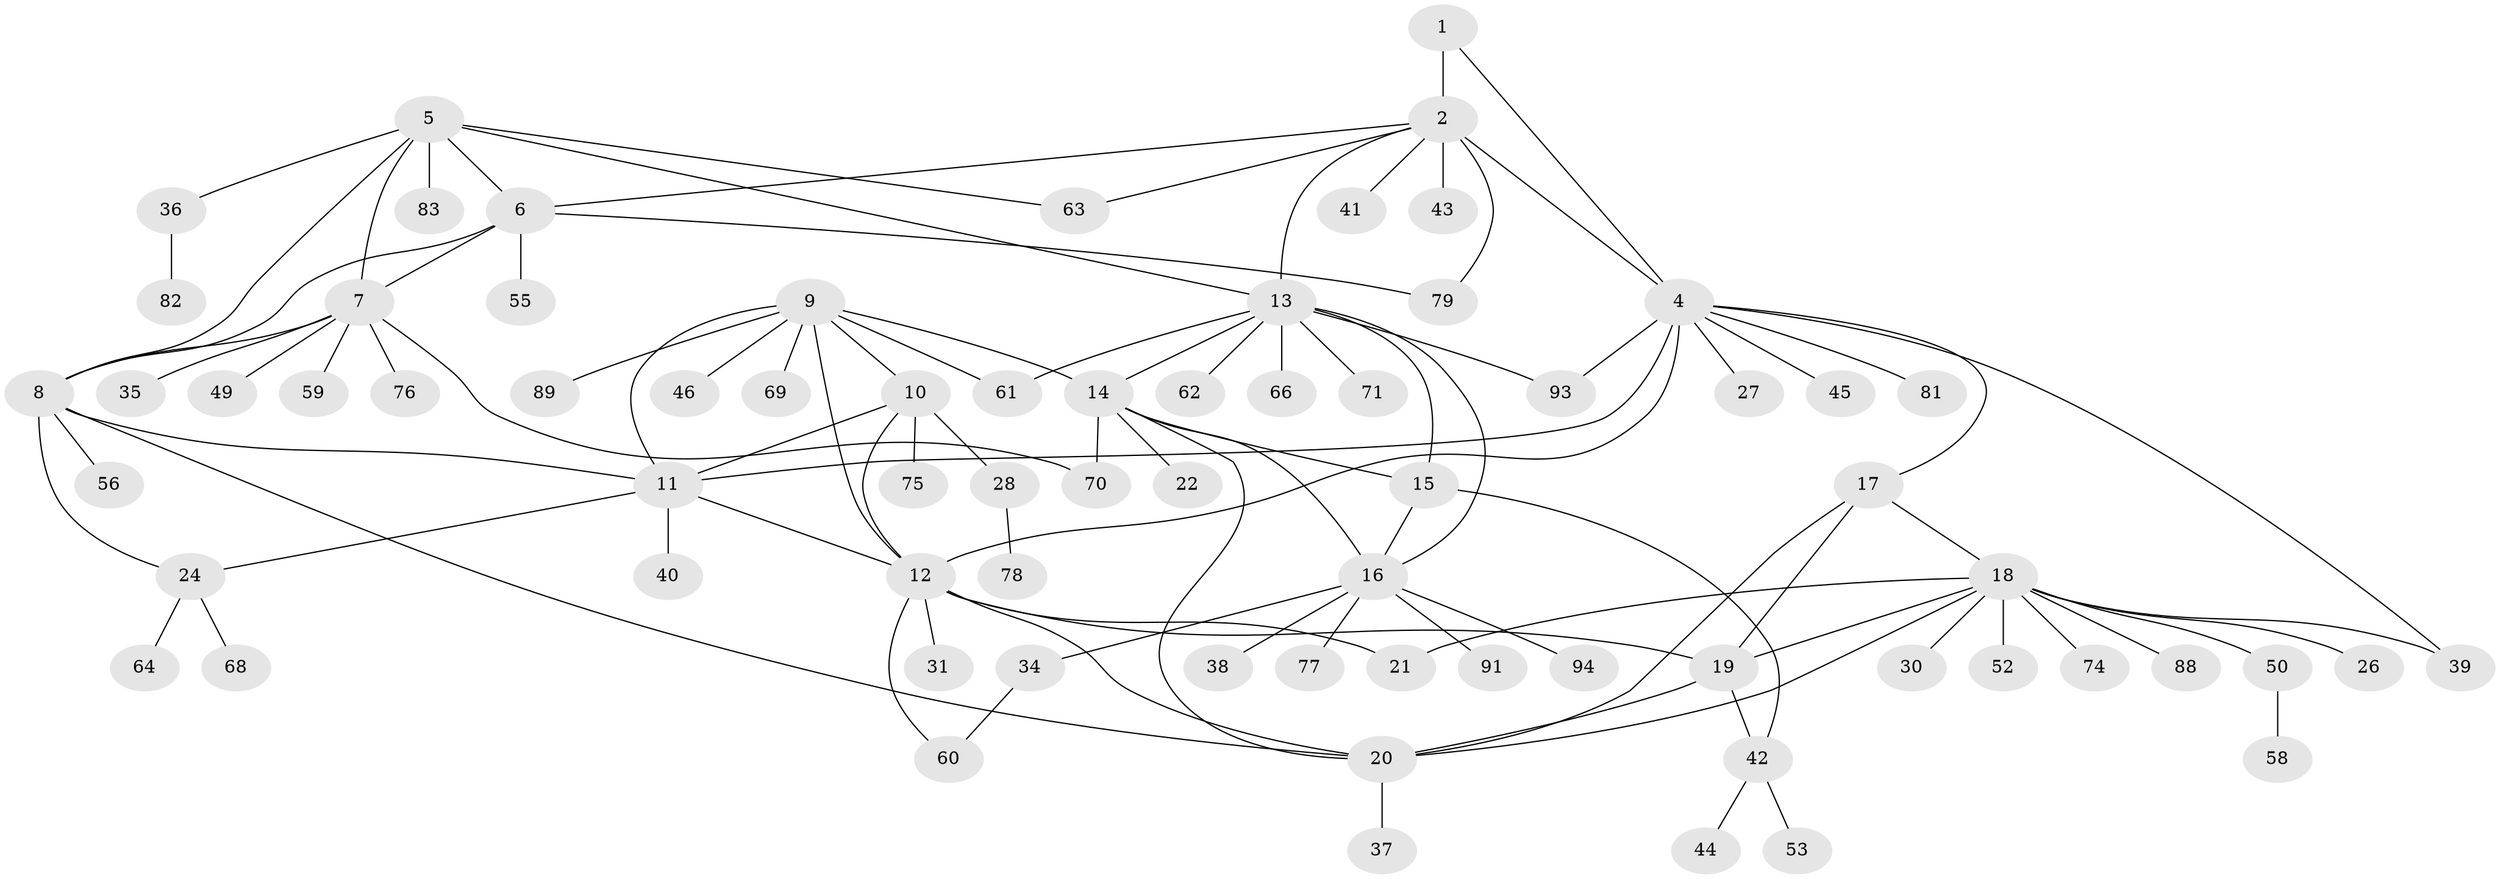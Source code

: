 // original degree distribution, {4: 0.06382978723404255, 5: 0.031914893617021274, 7: 0.010638297872340425, 11: 0.02127659574468085, 8: 0.06382978723404255, 9: 0.02127659574468085, 6: 0.02127659574468085, 10: 0.010638297872340425, 2: 0.20212765957446807, 1: 0.5212765957446809, 3: 0.031914893617021274}
// Generated by graph-tools (version 1.1) at 2025/11/02/27/25 16:11:30]
// undirected, 72 vertices, 102 edges
graph export_dot {
graph [start="1"]
  node [color=gray90,style=filled];
  1 [super="+86"];
  2 [super="+3"];
  4 [super="+47"];
  5 [super="+23"];
  6 [super="+54"];
  7 [super="+48"];
  8 [super="+84"];
  9 [super="+65"];
  10;
  11 [super="+29"];
  12 [super="+85"];
  13 [super="+87"];
  14 [super="+92"];
  15;
  16 [super="+33"];
  17;
  18 [super="+32"];
  19 [super="+72"];
  20 [super="+57"];
  21;
  22;
  24 [super="+25"];
  26;
  27;
  28 [super="+51"];
  30;
  31;
  34;
  35;
  36 [super="+80"];
  37;
  38;
  39;
  40;
  41;
  42 [super="+67"];
  43;
  44;
  45;
  46;
  49;
  50;
  52;
  53;
  55;
  56;
  58;
  59;
  60;
  61;
  62;
  63 [super="+73"];
  64;
  66;
  68 [super="+90"];
  69;
  70;
  71;
  74;
  75;
  76;
  77;
  78;
  79;
  81;
  82;
  83;
  88;
  89;
  91;
  93;
  94;
  1 -- 2 [weight=2];
  1 -- 4;
  2 -- 4 [weight=2];
  2 -- 13;
  2 -- 79;
  2 -- 6;
  2 -- 41;
  2 -- 43;
  2 -- 63;
  4 -- 11;
  4 -- 17;
  4 -- 27;
  4 -- 39;
  4 -- 45;
  4 -- 81;
  4 -- 93;
  4 -- 12;
  5 -- 6;
  5 -- 7;
  5 -- 8;
  5 -- 13;
  5 -- 36;
  5 -- 63;
  5 -- 83;
  6 -- 7;
  6 -- 8;
  6 -- 55;
  6 -- 79;
  7 -- 8;
  7 -- 35;
  7 -- 59;
  7 -- 70;
  7 -- 76;
  7 -- 49;
  8 -- 11;
  8 -- 20;
  8 -- 24;
  8 -- 56;
  9 -- 10;
  9 -- 11;
  9 -- 12;
  9 -- 14;
  9 -- 46;
  9 -- 61;
  9 -- 69;
  9 -- 89;
  10 -- 11;
  10 -- 12;
  10 -- 28;
  10 -- 75;
  11 -- 12;
  11 -- 40;
  11 -- 24;
  12 -- 19;
  12 -- 21;
  12 -- 31;
  12 -- 60;
  12 -- 20;
  13 -- 14;
  13 -- 15;
  13 -- 16;
  13 -- 61;
  13 -- 62;
  13 -- 66;
  13 -- 71;
  13 -- 93;
  14 -- 15;
  14 -- 16;
  14 -- 20;
  14 -- 22;
  14 -- 70;
  15 -- 16;
  15 -- 42;
  16 -- 91;
  16 -- 94;
  16 -- 34;
  16 -- 77;
  16 -- 38;
  17 -- 18;
  17 -- 19;
  17 -- 20;
  18 -- 19;
  18 -- 20;
  18 -- 21;
  18 -- 26;
  18 -- 30;
  18 -- 39;
  18 -- 74;
  18 -- 88;
  18 -- 50;
  18 -- 52;
  19 -- 20;
  19 -- 42;
  20 -- 37;
  24 -- 64;
  24 -- 68;
  28 -- 78;
  34 -- 60;
  36 -- 82;
  42 -- 44;
  42 -- 53;
  50 -- 58;
}
